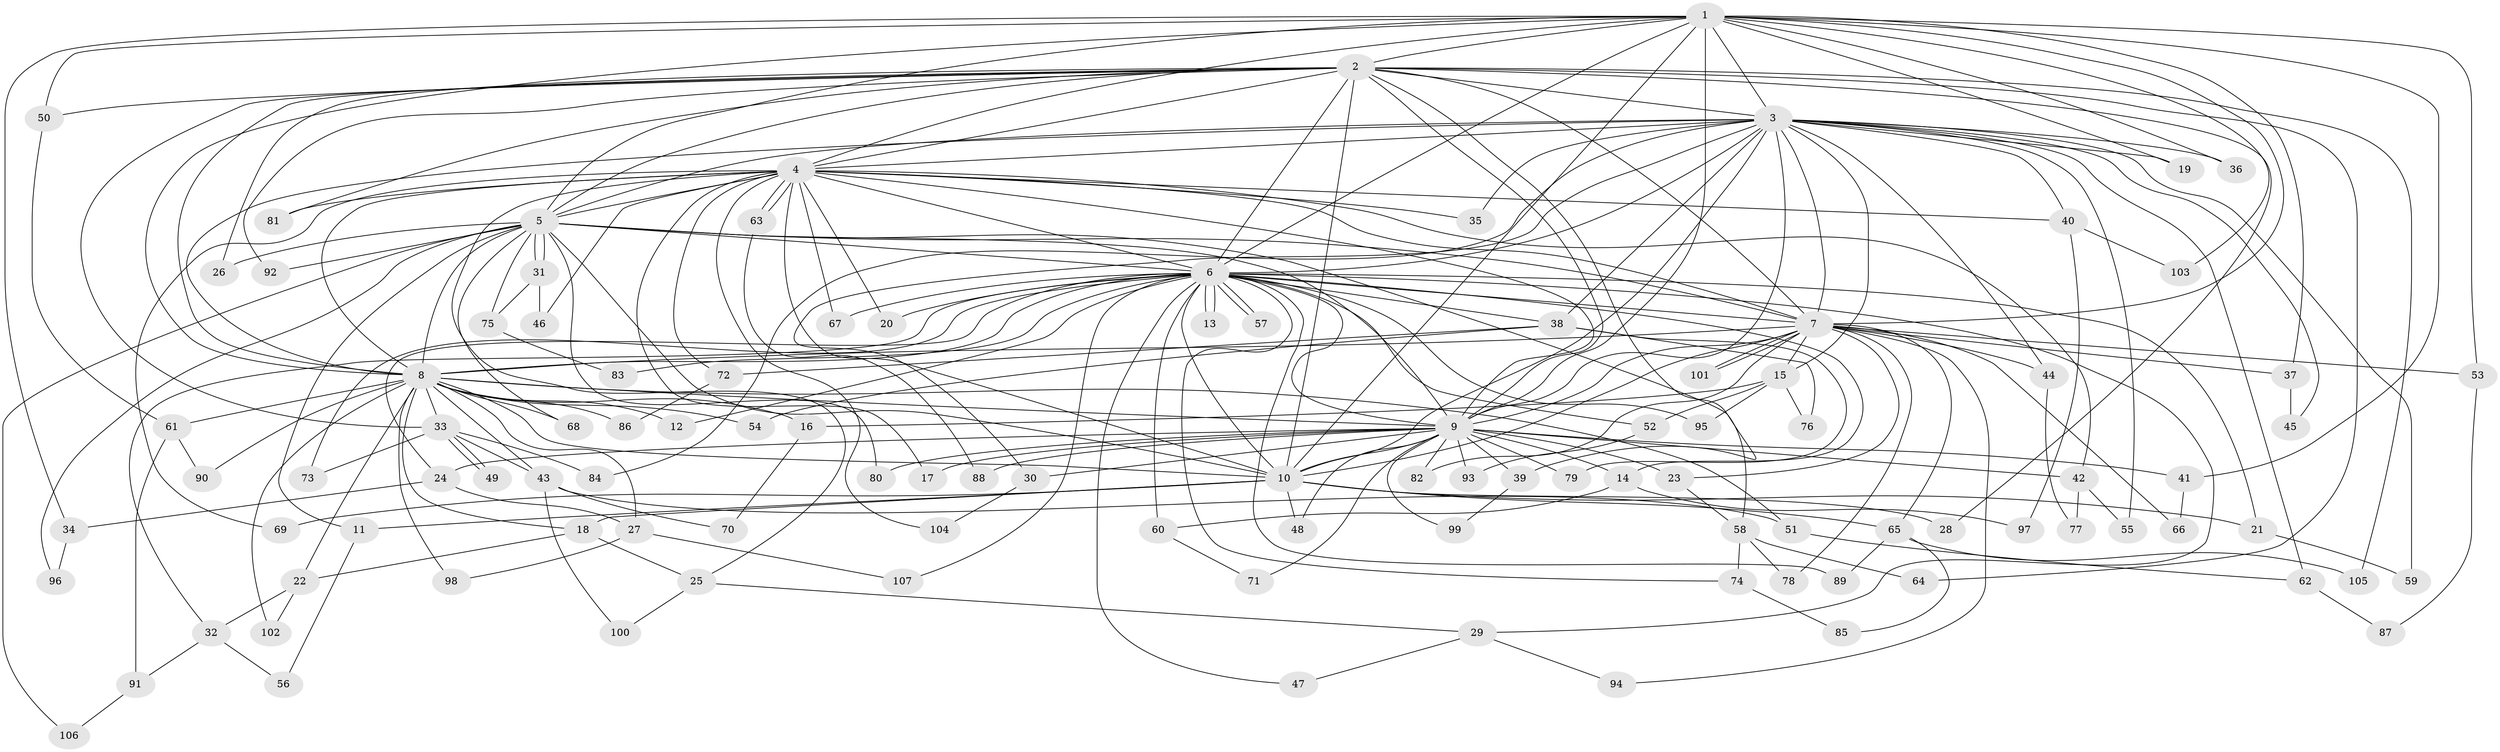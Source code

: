 // Generated by graph-tools (version 1.1) at 2025/25/03/09/25 03:25:49]
// undirected, 107 vertices, 239 edges
graph export_dot {
graph [start="1"]
  node [color=gray90,style=filled];
  1;
  2;
  3;
  4;
  5;
  6;
  7;
  8;
  9;
  10;
  11;
  12;
  13;
  14;
  15;
  16;
  17;
  18;
  19;
  20;
  21;
  22;
  23;
  24;
  25;
  26;
  27;
  28;
  29;
  30;
  31;
  32;
  33;
  34;
  35;
  36;
  37;
  38;
  39;
  40;
  41;
  42;
  43;
  44;
  45;
  46;
  47;
  48;
  49;
  50;
  51;
  52;
  53;
  54;
  55;
  56;
  57;
  58;
  59;
  60;
  61;
  62;
  63;
  64;
  65;
  66;
  67;
  68;
  69;
  70;
  71;
  72;
  73;
  74;
  75;
  76;
  77;
  78;
  79;
  80;
  81;
  82;
  83;
  84;
  85;
  86;
  87;
  88;
  89;
  90;
  91;
  92;
  93;
  94;
  95;
  96;
  97;
  98;
  99;
  100;
  101;
  102;
  103;
  104;
  105;
  106;
  107;
  1 -- 2;
  1 -- 3;
  1 -- 4;
  1 -- 5;
  1 -- 6;
  1 -- 7;
  1 -- 8;
  1 -- 9;
  1 -- 10;
  1 -- 19;
  1 -- 34;
  1 -- 36;
  1 -- 37;
  1 -- 41;
  1 -- 50;
  1 -- 53;
  1 -- 103;
  2 -- 3;
  2 -- 4;
  2 -- 5;
  2 -- 6;
  2 -- 7;
  2 -- 8;
  2 -- 9;
  2 -- 10;
  2 -- 26;
  2 -- 28;
  2 -- 33;
  2 -- 39;
  2 -- 50;
  2 -- 64;
  2 -- 81;
  2 -- 92;
  2 -- 105;
  3 -- 4;
  3 -- 5;
  3 -- 6;
  3 -- 7;
  3 -- 8;
  3 -- 9;
  3 -- 10;
  3 -- 15;
  3 -- 19;
  3 -- 30;
  3 -- 35;
  3 -- 36;
  3 -- 38;
  3 -- 40;
  3 -- 44;
  3 -- 45;
  3 -- 55;
  3 -- 59;
  3 -- 62;
  3 -- 84;
  4 -- 5;
  4 -- 6;
  4 -- 7;
  4 -- 8;
  4 -- 9;
  4 -- 10;
  4 -- 17;
  4 -- 20;
  4 -- 25;
  4 -- 35;
  4 -- 40;
  4 -- 42;
  4 -- 46;
  4 -- 63;
  4 -- 63;
  4 -- 67;
  4 -- 69;
  4 -- 72;
  4 -- 81;
  4 -- 104;
  5 -- 6;
  5 -- 7;
  5 -- 8;
  5 -- 9;
  5 -- 10;
  5 -- 11;
  5 -- 26;
  5 -- 31;
  5 -- 31;
  5 -- 58;
  5 -- 68;
  5 -- 75;
  5 -- 80;
  5 -- 92;
  5 -- 96;
  5 -- 106;
  6 -- 7;
  6 -- 8;
  6 -- 9;
  6 -- 10;
  6 -- 12;
  6 -- 13;
  6 -- 13;
  6 -- 14;
  6 -- 20;
  6 -- 21;
  6 -- 24;
  6 -- 29;
  6 -- 32;
  6 -- 38;
  6 -- 47;
  6 -- 52;
  6 -- 57;
  6 -- 57;
  6 -- 60;
  6 -- 67;
  6 -- 73;
  6 -- 74;
  6 -- 83;
  6 -- 89;
  6 -- 95;
  6 -- 107;
  7 -- 8;
  7 -- 9;
  7 -- 10;
  7 -- 15;
  7 -- 23;
  7 -- 37;
  7 -- 44;
  7 -- 53;
  7 -- 65;
  7 -- 66;
  7 -- 78;
  7 -- 82;
  7 -- 94;
  7 -- 101;
  7 -- 101;
  8 -- 9;
  8 -- 10;
  8 -- 12;
  8 -- 16;
  8 -- 18;
  8 -- 22;
  8 -- 27;
  8 -- 33;
  8 -- 43;
  8 -- 51;
  8 -- 54;
  8 -- 61;
  8 -- 68;
  8 -- 86;
  8 -- 90;
  8 -- 98;
  8 -- 102;
  9 -- 10;
  9 -- 14;
  9 -- 17;
  9 -- 23;
  9 -- 24;
  9 -- 30;
  9 -- 39;
  9 -- 41;
  9 -- 42;
  9 -- 48;
  9 -- 71;
  9 -- 79;
  9 -- 80;
  9 -- 82;
  9 -- 88;
  9 -- 93;
  9 -- 99;
  10 -- 11;
  10 -- 18;
  10 -- 21;
  10 -- 28;
  10 -- 48;
  10 -- 65;
  10 -- 69;
  11 -- 56;
  14 -- 60;
  14 -- 97;
  15 -- 16;
  15 -- 52;
  15 -- 76;
  15 -- 95;
  16 -- 70;
  18 -- 22;
  18 -- 25;
  21 -- 59;
  22 -- 32;
  22 -- 102;
  23 -- 58;
  24 -- 27;
  24 -- 34;
  25 -- 29;
  25 -- 100;
  27 -- 98;
  27 -- 107;
  29 -- 47;
  29 -- 94;
  30 -- 104;
  31 -- 46;
  31 -- 75;
  32 -- 56;
  32 -- 91;
  33 -- 43;
  33 -- 49;
  33 -- 49;
  33 -- 73;
  33 -- 84;
  34 -- 96;
  37 -- 45;
  38 -- 54;
  38 -- 72;
  38 -- 76;
  38 -- 79;
  39 -- 99;
  40 -- 97;
  40 -- 103;
  41 -- 66;
  42 -- 55;
  42 -- 77;
  43 -- 51;
  43 -- 70;
  43 -- 100;
  44 -- 77;
  50 -- 61;
  51 -- 62;
  52 -- 93;
  53 -- 87;
  58 -- 64;
  58 -- 74;
  58 -- 78;
  60 -- 71;
  61 -- 90;
  61 -- 91;
  62 -- 87;
  63 -- 88;
  65 -- 85;
  65 -- 89;
  65 -- 105;
  72 -- 86;
  74 -- 85;
  75 -- 83;
  91 -- 106;
}
